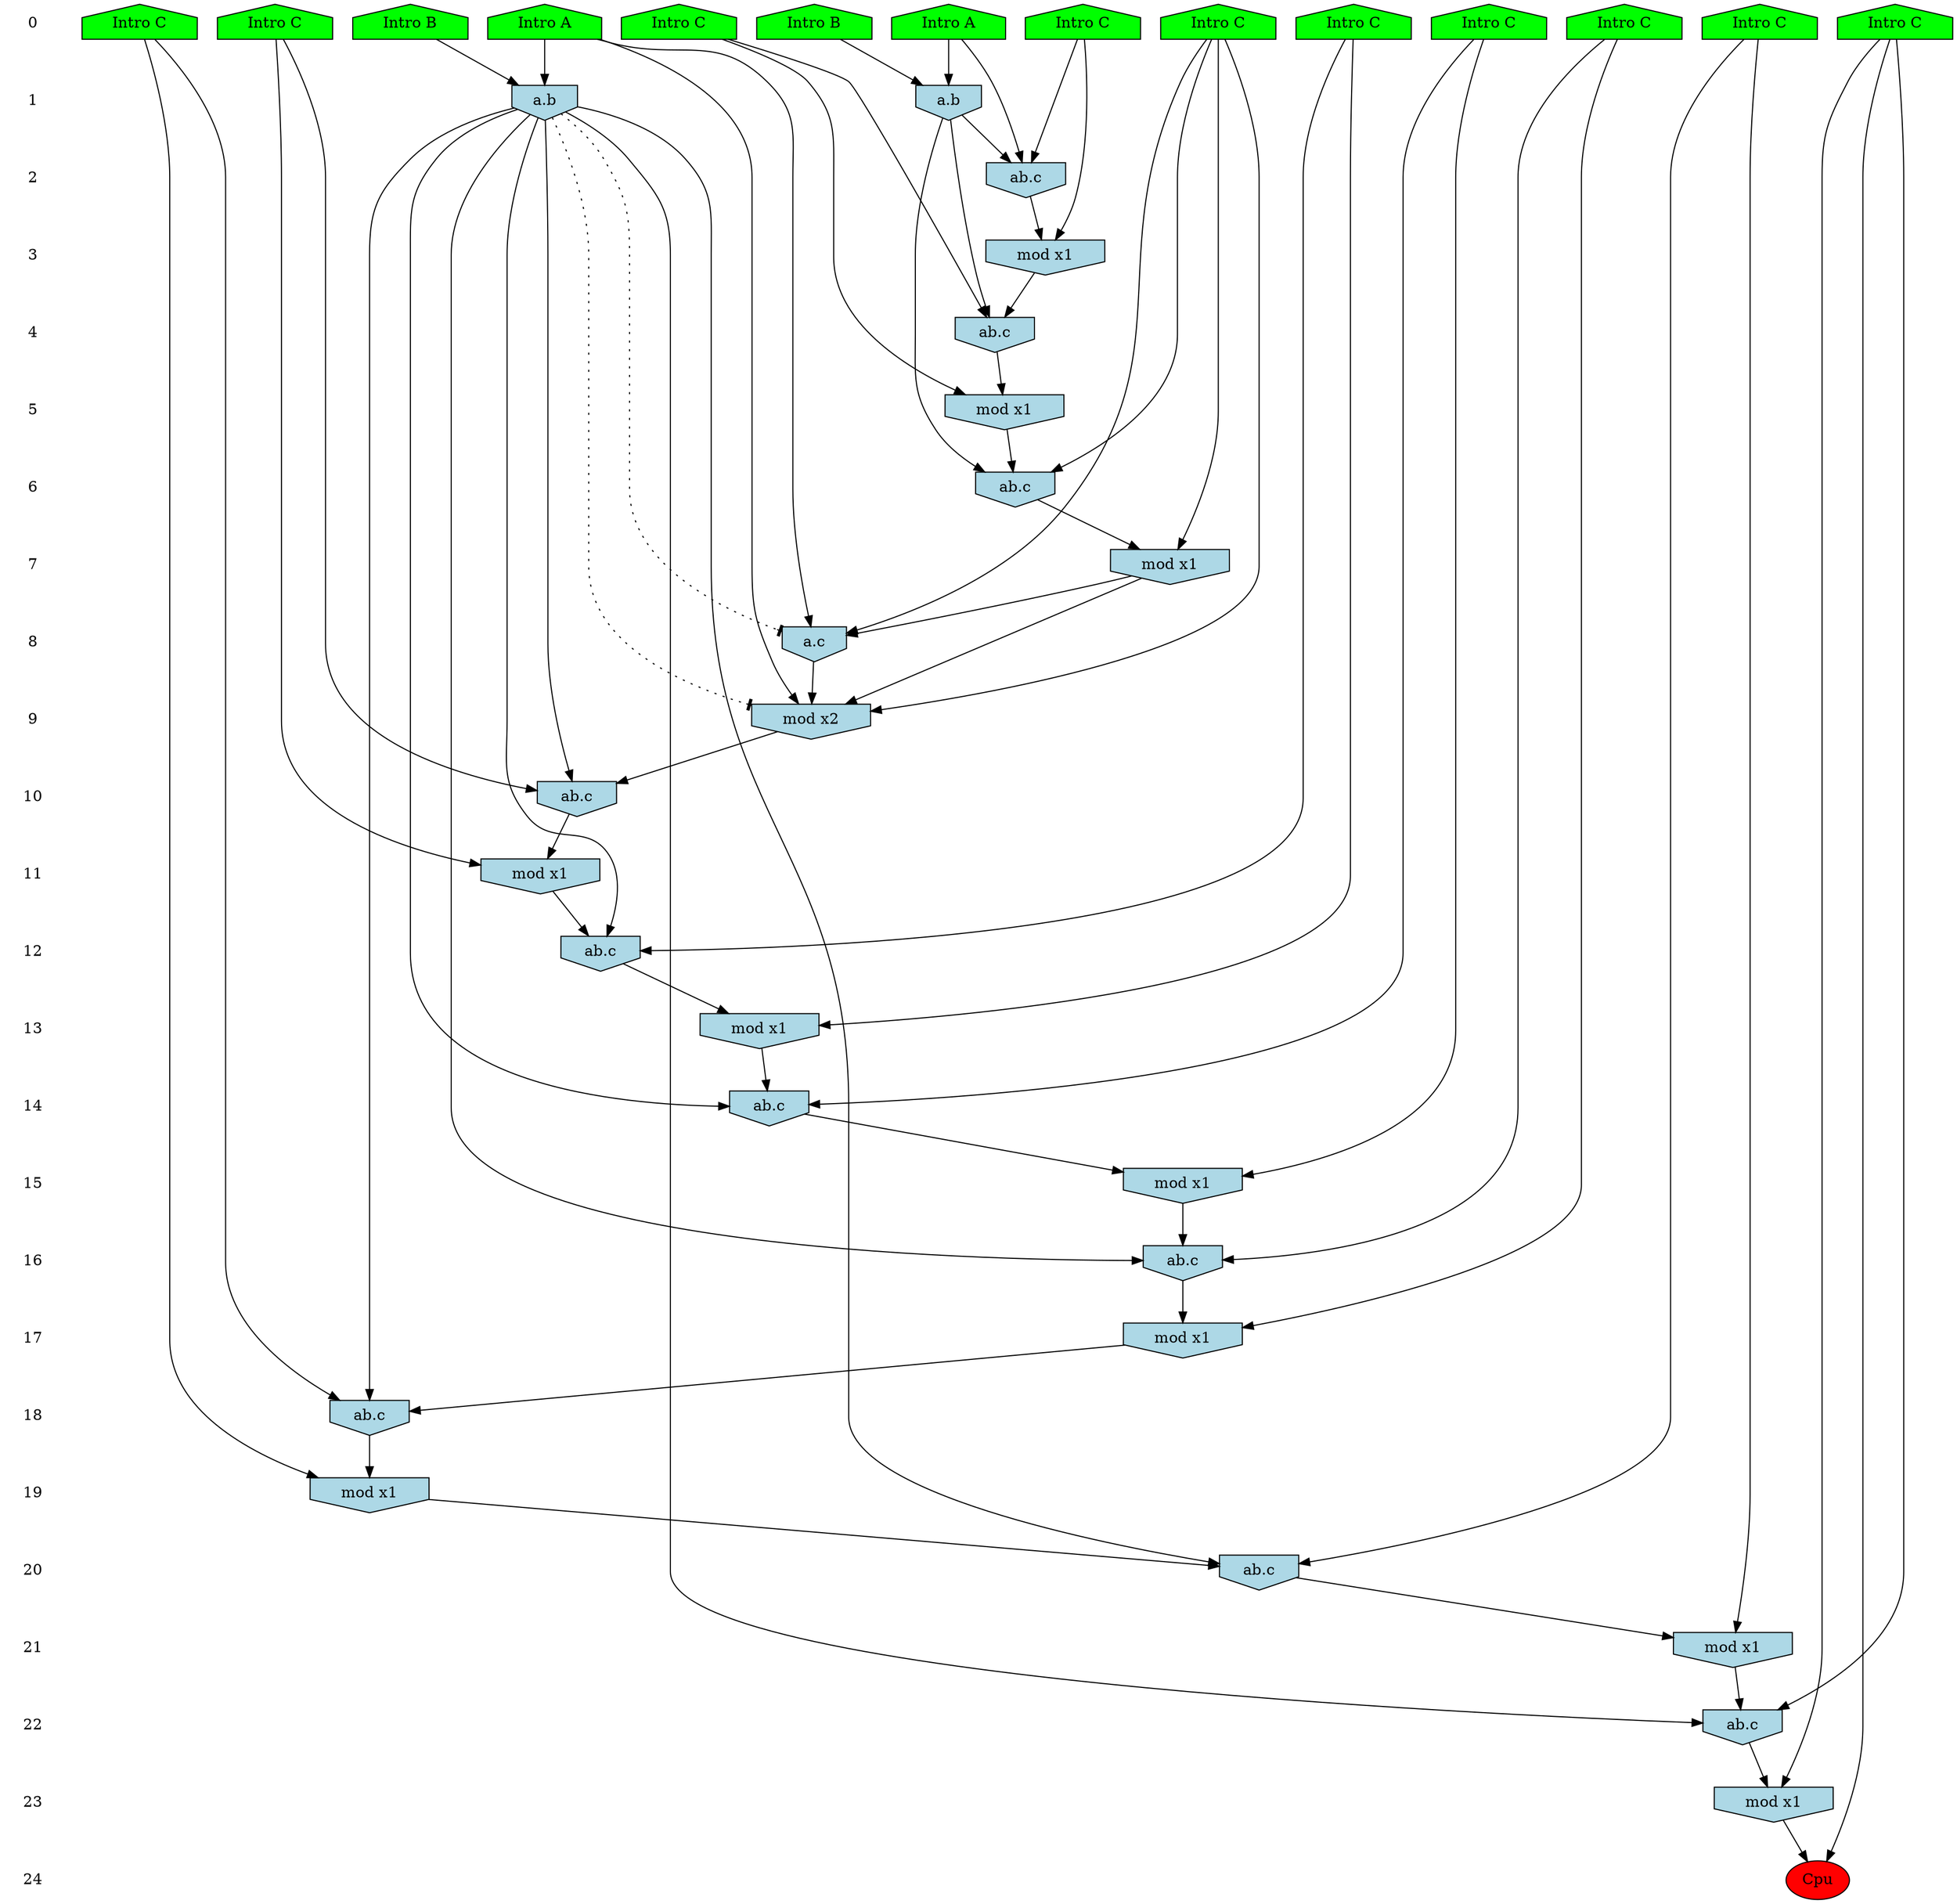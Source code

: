 /* Compression of 1 causal flows obtained in average at 2.094972E+01 t.u */
/* Compressed causal flows were: [3933] */
digraph G{
 ranksep=.5 ; 
{ rank = same ; "0" [shape=plaintext] ; node_1 [label ="Intro A", shape=house, style=filled, fillcolor=green] ;
node_2 [label ="Intro B", shape=house, style=filled, fillcolor=green] ;
node_3 [label ="Intro B", shape=house, style=filled, fillcolor=green] ;
node_4 [label ="Intro A", shape=house, style=filled, fillcolor=green] ;
node_5 [label ="Intro C", shape=house, style=filled, fillcolor=green] ;
node_6 [label ="Intro C", shape=house, style=filled, fillcolor=green] ;
node_7 [label ="Intro C", shape=house, style=filled, fillcolor=green] ;
node_8 [label ="Intro C", shape=house, style=filled, fillcolor=green] ;
node_9 [label ="Intro C", shape=house, style=filled, fillcolor=green] ;
node_10 [label ="Intro C", shape=house, style=filled, fillcolor=green] ;
node_11 [label ="Intro C", shape=house, style=filled, fillcolor=green] ;
node_12 [label ="Intro C", shape=house, style=filled, fillcolor=green] ;
node_13 [label ="Intro C", shape=house, style=filled, fillcolor=green] ;
node_14 [label ="Intro C", shape=house, style=filled, fillcolor=green] ;
}
{ rank = same ; "1" [shape=plaintext] ; node_15 [label="a.b", shape=invhouse, style=filled, fillcolor = lightblue] ;
node_24 [label="a.b", shape=invhouse, style=filled, fillcolor = lightblue] ;
}
{ rank = same ; "2" [shape=plaintext] ; node_16 [label="ab.c", shape=invhouse, style=filled, fillcolor = lightblue] ;
}
{ rank = same ; "3" [shape=plaintext] ; node_17 [label="mod x1", shape=invhouse, style=filled, fillcolor = lightblue] ;
}
{ rank = same ; "4" [shape=plaintext] ; node_18 [label="ab.c", shape=invhouse, style=filled, fillcolor = lightblue] ;
}
{ rank = same ; "5" [shape=plaintext] ; node_19 [label="mod x1", shape=invhouse, style=filled, fillcolor = lightblue] ;
}
{ rank = same ; "6" [shape=plaintext] ; node_20 [label="ab.c", shape=invhouse, style=filled, fillcolor = lightblue] ;
}
{ rank = same ; "7" [shape=plaintext] ; node_21 [label="mod x1", shape=invhouse, style=filled, fillcolor = lightblue] ;
}
{ rank = same ; "8" [shape=plaintext] ; node_22 [label="a.c", shape=invhouse, style=filled, fillcolor = lightblue] ;
}
{ rank = same ; "9" [shape=plaintext] ; node_23 [label="mod x2", shape=invhouse, style=filled, fillcolor = lightblue] ;
}
{ rank = same ; "10" [shape=plaintext] ; node_25 [label="ab.c", shape=invhouse, style=filled, fillcolor = lightblue] ;
}
{ rank = same ; "11" [shape=plaintext] ; node_26 [label="mod x1", shape=invhouse, style=filled, fillcolor = lightblue] ;
}
{ rank = same ; "12" [shape=plaintext] ; node_27 [label="ab.c", shape=invhouse, style=filled, fillcolor = lightblue] ;
}
{ rank = same ; "13" [shape=plaintext] ; node_28 [label="mod x1", shape=invhouse, style=filled, fillcolor = lightblue] ;
}
{ rank = same ; "14" [shape=plaintext] ; node_29 [label="ab.c", shape=invhouse, style=filled, fillcolor = lightblue] ;
}
{ rank = same ; "15" [shape=plaintext] ; node_30 [label="mod x1", shape=invhouse, style=filled, fillcolor = lightblue] ;
}
{ rank = same ; "16" [shape=plaintext] ; node_31 [label="ab.c", shape=invhouse, style=filled, fillcolor = lightblue] ;
}
{ rank = same ; "17" [shape=plaintext] ; node_32 [label="mod x1", shape=invhouse, style=filled, fillcolor = lightblue] ;
}
{ rank = same ; "18" [shape=plaintext] ; node_33 [label="ab.c", shape=invhouse, style=filled, fillcolor = lightblue] ;
}
{ rank = same ; "19" [shape=plaintext] ; node_34 [label="mod x1", shape=invhouse, style=filled, fillcolor = lightblue] ;
}
{ rank = same ; "20" [shape=plaintext] ; node_35 [label="ab.c", shape=invhouse, style=filled, fillcolor = lightblue] ;
}
{ rank = same ; "21" [shape=plaintext] ; node_36 [label="mod x1", shape=invhouse, style=filled, fillcolor = lightblue] ;
}
{ rank = same ; "22" [shape=plaintext] ; node_37 [label="ab.c", shape=invhouse, style=filled, fillcolor = lightblue] ;
}
{ rank = same ; "23" [shape=plaintext] ; node_38 [label="mod x1", shape=invhouse, style=filled, fillcolor = lightblue] ;
}
{ rank = same ; "24" [shape=plaintext] ; node_39 [label ="Cpu", style=filled, fillcolor=red] ;
}
"0" -> "1" [style="invis"]; 
"1" -> "2" [style="invis"]; 
"2" -> "3" [style="invis"]; 
"3" -> "4" [style="invis"]; 
"4" -> "5" [style="invis"]; 
"5" -> "6" [style="invis"]; 
"6" -> "7" [style="invis"]; 
"7" -> "8" [style="invis"]; 
"8" -> "9" [style="invis"]; 
"9" -> "10" [style="invis"]; 
"10" -> "11" [style="invis"]; 
"11" -> "12" [style="invis"]; 
"12" -> "13" [style="invis"]; 
"13" -> "14" [style="invis"]; 
"14" -> "15" [style="invis"]; 
"15" -> "16" [style="invis"]; 
"16" -> "17" [style="invis"]; 
"17" -> "18" [style="invis"]; 
"18" -> "19" [style="invis"]; 
"19" -> "20" [style="invis"]; 
"20" -> "21" [style="invis"]; 
"21" -> "22" [style="invis"]; 
"22" -> "23" [style="invis"]; 
"23" -> "24" [style="invis"]; 
node_1 -> node_15
node_2 -> node_15
node_1 -> node_16
node_13 -> node_16
node_15 -> node_16
node_13 -> node_17
node_16 -> node_17
node_8 -> node_18
node_15 -> node_18
node_17 -> node_18
node_8 -> node_19
node_18 -> node_19
node_10 -> node_20
node_15 -> node_20
node_19 -> node_20
node_10 -> node_21
node_20 -> node_21
node_4 -> node_22
node_10 -> node_22
node_21 -> node_22
node_4 -> node_23
node_10 -> node_23
node_21 -> node_23
node_22 -> node_23
node_3 -> node_24
node_4 -> node_24
node_7 -> node_25
node_23 -> node_25
node_24 -> node_25
node_7 -> node_26
node_25 -> node_26
node_11 -> node_27
node_24 -> node_27
node_26 -> node_27
node_11 -> node_28
node_27 -> node_28
node_6 -> node_29
node_24 -> node_29
node_28 -> node_29
node_6 -> node_30
node_29 -> node_30
node_5 -> node_31
node_24 -> node_31
node_30 -> node_31
node_5 -> node_32
node_31 -> node_32
node_12 -> node_33
node_24 -> node_33
node_32 -> node_33
node_12 -> node_34
node_33 -> node_34
node_9 -> node_35
node_24 -> node_35
node_34 -> node_35
node_9 -> node_36
node_35 -> node_36
node_14 -> node_37
node_24 -> node_37
node_36 -> node_37
node_14 -> node_38
node_37 -> node_38
node_14 -> node_39
node_38 -> node_39
node_24 -> node_23 [style=dotted, arrowhead = tee] 
node_24 -> node_22 [style=dotted, arrowhead = tee] 
}
/*
 Dot generation time: 0.000000
*/